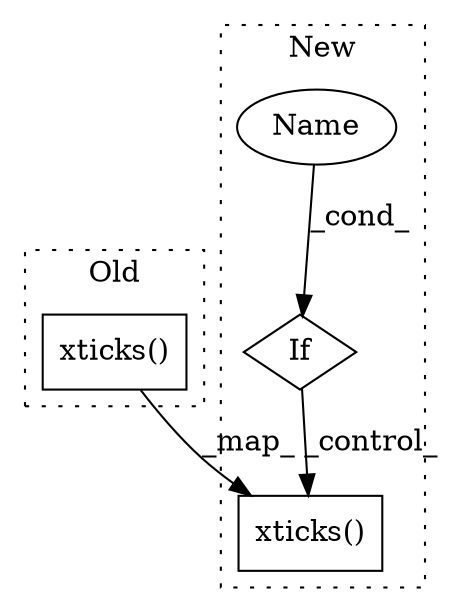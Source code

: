 digraph G {
subgraph cluster0 {
1 [label="xticks()" a="75" s="15675" l="86" shape="box"];
label = "Old";
style="dotted";
}
subgraph cluster1 {
2 [label="xticks()" a="75" s="15809" l="86" shape="box"];
3 [label="If" a="96" s="15643" l="3" shape="diamond"];
4 [label="Name" a="87" s="15646" l="7" shape="ellipse"];
label = "New";
style="dotted";
}
1 -> 2 [label="_map_"];
3 -> 2 [label="_control_"];
4 -> 3 [label="_cond_"];
}